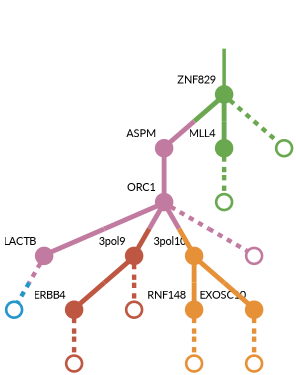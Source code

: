 strict digraph  {
graph[splines=false]; nodesep=0.7; rankdir=TB; ranksep=0.6; forcelabels=true; dpi=600; size=2.5;
0 [color="#c27ba0ff", fillcolor="#c27ba0ff", fixedsize=true, fontname=Lato, fontsize="12pt", height="0.25", label="", penwidth=3, shape=circle, style=filled, xlabel=ASPM];
3 [color="#c27ba0ff", fillcolor="#c27ba0ff", fixedsize=true, fontname=Lato, fontsize="12pt", height="0.25", label="", penwidth=3, shape=circle, style=filled, xlabel=ORC1];
1 [color="#6aa84fff", fillcolor="#6aa84fff", fixedsize=true, fontname=Lato, fontsize="12pt", height="0.25", label="", penwidth=3, shape=circle, style=filled, xlabel=ZNF829];
2 [color="#6aa84fff", fillcolor="#6aa84fff", fixedsize=true, fontname=Lato, fontsize="12pt", height="0.25", label="", penwidth=3, shape=circle, style=filled, xlabel=MLL4];
10 [color="#6aa84fff", fillcolor="#6aa84fff", fixedsize=true, fontname=Lato, fontsize="12pt", height="0.25", label="", penwidth=3, shape=circle, style=solid, xlabel=""];
11 [color="#6aa84fff", fillcolor="#6aa84fff", fixedsize=true, fontname=Lato, fontsize="12pt", height="0.25", label="", penwidth=3, shape=circle, style=solid, xlabel=""];
7 [color="#c27ba0ff", fillcolor="#c27ba0ff", fixedsize=true, fontname=Lato, fontsize="12pt", height="0.25", label="", penwidth=3, shape=circle, style=filled, xlabel=LACTB];
8 [color="#be5742ff", fillcolor="#be5742ff", fixedsize=true, fontname=Lato, fontsize="12pt", height="0.25", label="", penwidth=3, shape=circle, style=filled, xlabel="3pol9"];
9 [color="#e69138ff", fillcolor="#e69138ff", fixedsize=true, fontname=Lato, fontsize="12pt", height="0.25", label="", penwidth=3, shape=circle, style=filled, xlabel="3pol10"];
12 [color="#c27ba0ff", fillcolor="#c27ba0ff", fixedsize=true, fontname=Lato, fontsize="12pt", height="0.25", label="", penwidth=3, shape=circle, style=solid, xlabel=""];
4 [color="#be5742ff", fillcolor="#be5742ff", fixedsize=true, fontname=Lato, fontsize="12pt", height="0.25", label="", penwidth=3, shape=circle, style=filled, xlabel=ERBB4];
16 [color="#be5742ff", fillcolor="#be5742ff", fixedsize=true, fontname=Lato, fontsize="12pt", height="0.25", label="", penwidth=3, shape=circle, style=solid, xlabel=""];
5 [color="#e69138ff", fillcolor="#e69138ff", fixedsize=true, fontname=Lato, fontsize="12pt", height="0.25", label="", penwidth=3, shape=circle, style=filled, xlabel=RNF148];
13 [color="#e69138ff", fillcolor="#e69138ff", fixedsize=true, fontname=Lato, fontsize="12pt", height="0.25", label="", penwidth=3, shape=circle, style=solid, xlabel=""];
6 [color="#e69138ff", fillcolor="#e69138ff", fixedsize=true, fontname=Lato, fontsize="12pt", height="0.25", label="", penwidth=3, shape=circle, style=filled, xlabel=EXOSC10];
14 [color="#e69138ff", fillcolor="#e69138ff", fixedsize=true, fontname=Lato, fontsize="12pt", height="0.25", label="", penwidth=3, shape=circle, style=solid, xlabel=""];
17 [color="#2496c8ff", fillcolor="#2496c8ff", fixedsize=true, fontname=Lato, fontsize="12pt", height="0.25", label="", penwidth=3, shape=circle, style=solid, xlabel=""];
15 [color="#be5742ff", fillcolor="#be5742ff", fixedsize=true, fontname=Lato, fontsize="12pt", height="0.25", label="", penwidth=3, shape=circle, style=solid, xlabel=""];
normal [label="", penwidth=3, style=invis, xlabel=ZNF829];
0 -> 3  [arrowsize=0, color="#c27ba0ff;0.5:#c27ba0ff", minlen="1.0", penwidth="5.5", style=solid];
3 -> 7  [arrowsize=0, color="#c27ba0ff;0.5:#c27ba0ff", minlen="1.0", penwidth="5.5", style=solid];
3 -> 8  [arrowsize=0, color="#c27ba0ff;0.5:#be5742ff", minlen="1.0", penwidth="5.5", style=solid];
3 -> 9  [arrowsize=0, color="#c27ba0ff;0.5:#e69138ff", minlen="1.0", penwidth="5.5", style=solid];
3 -> 12  [arrowsize=0, color="#c27ba0ff;0.5:#c27ba0ff", minlen="1.0", penwidth=5, style=dashed];
1 -> 0  [arrowsize=0, color="#6aa84fff;0.5:#c27ba0ff", minlen="1.0", penwidth="5.5", style=solid];
1 -> 2  [arrowsize=0, color="#6aa84fff;0.5:#6aa84fff", minlen="1.0", penwidth="5.5", style=solid];
1 -> 10  [arrowsize=0, color="#6aa84fff;0.5:#6aa84fff", minlen="1.0", penwidth=5, style=dashed];
2 -> 11  [arrowsize=0, color="#6aa84fff;0.5:#6aa84fff", minlen="1.0", penwidth=5, style=dashed];
7 -> 17  [arrowsize=0, color="#c27ba0ff;0.5:#2496c8ff", minlen="1.0", penwidth=5, style=dashed];
8 -> 4  [arrowsize=0, color="#be5742ff;0.5:#be5742ff", minlen="1.0", penwidth="5.5", style=solid];
8 -> 15  [arrowsize=0, color="#be5742ff;0.5:#be5742ff", minlen="1.0", penwidth=5, style=dashed];
9 -> 5  [arrowsize=0, color="#e69138ff;0.5:#e69138ff", minlen="1.0", penwidth="5.5", style=solid];
9 -> 6  [arrowsize=0, color="#e69138ff;0.5:#e69138ff", minlen="1.0", penwidth="5.5", style=solid];
4 -> 16  [arrowsize=0, color="#be5742ff;0.5:#be5742ff", minlen="1.0", penwidth=5, style=dashed];
5 -> 13  [arrowsize=0, color="#e69138ff;0.5:#e69138ff", minlen="1.0", penwidth=5, style=dashed];
6 -> 14  [arrowsize=0, color="#e69138ff;0.5:#e69138ff", minlen="1.0", penwidth=5, style=dashed];
normal -> 1  [arrowsize=0, color="#6aa84fff", label="", penwidth=4, style=solid];
}
